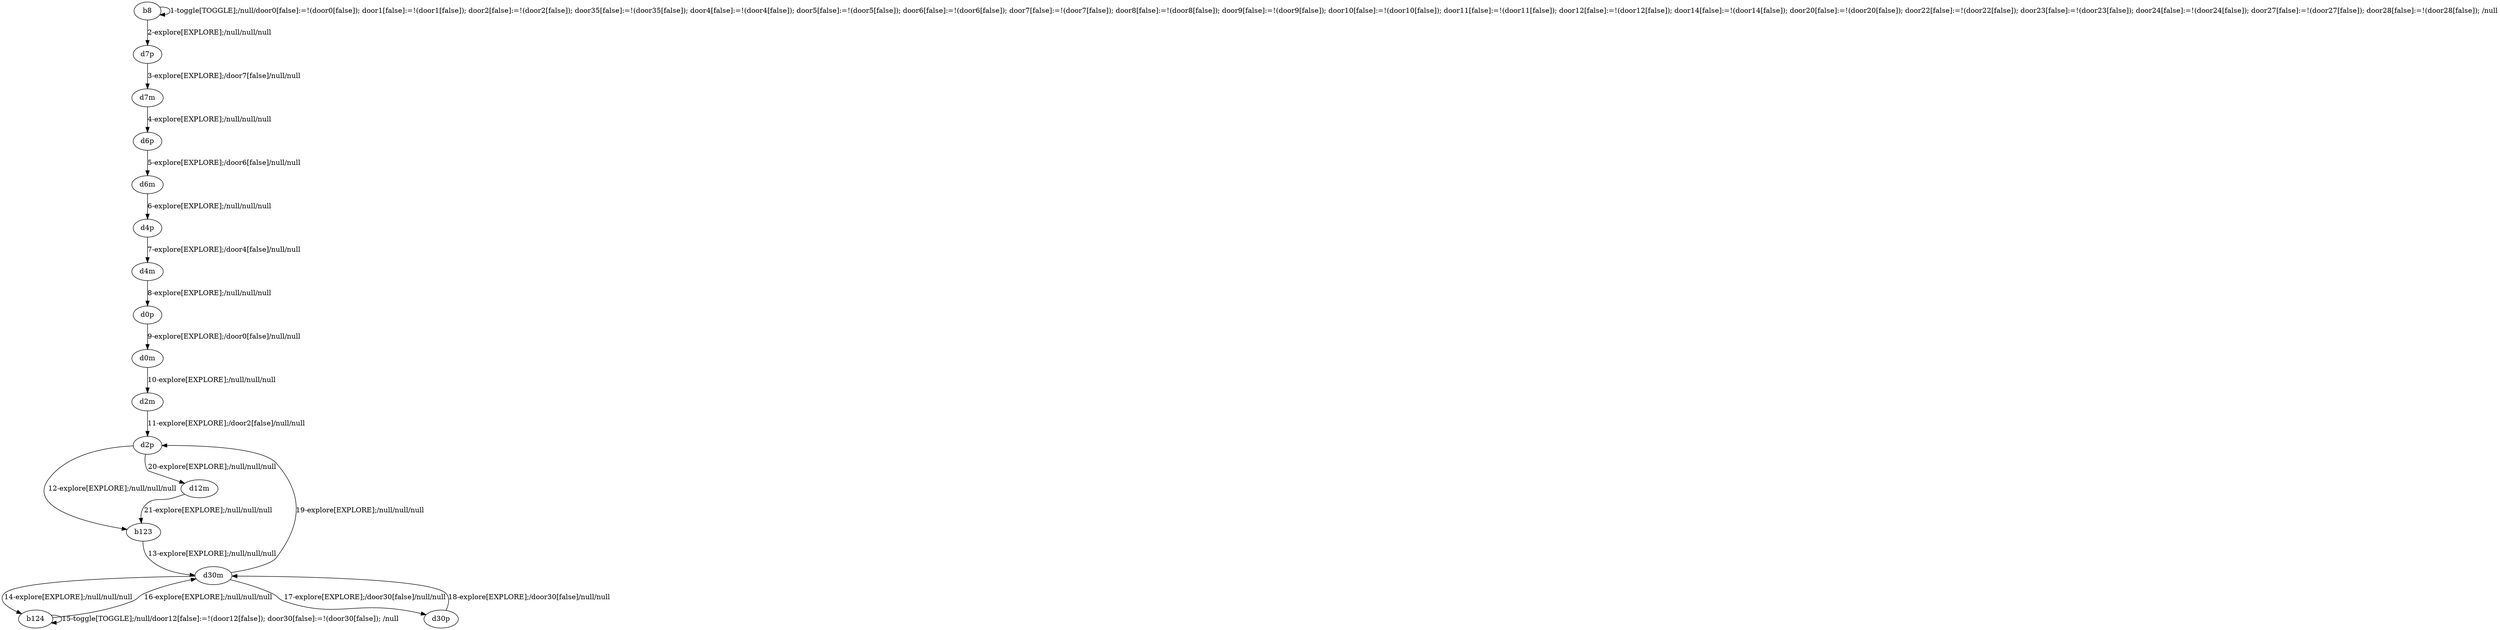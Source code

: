 # Total number of goals covered by this test: 1
# d12m --> b123

digraph g {
"b8" -> "b8" [label = "1-toggle[TOGGLE];/null/door0[false]:=!(door0[false]); door1[false]:=!(door1[false]); door2[false]:=!(door2[false]); door35[false]:=!(door35[false]); door4[false]:=!(door4[false]); door5[false]:=!(door5[false]); door6[false]:=!(door6[false]); door7[false]:=!(door7[false]); door8[false]:=!(door8[false]); door9[false]:=!(door9[false]); door10[false]:=!(door10[false]); door11[false]:=!(door11[false]); door12[false]:=!(door12[false]); door14[false]:=!(door14[false]); door20[false]:=!(door20[false]); door22[false]:=!(door22[false]); door23[false]:=!(door23[false]); door24[false]:=!(door24[false]); door27[false]:=!(door27[false]); door28[false]:=!(door28[false]); /null"];
"b8" -> "d7p" [label = "2-explore[EXPLORE];/null/null/null"];
"d7p" -> "d7m" [label = "3-explore[EXPLORE];/door7[false]/null/null"];
"d7m" -> "d6p" [label = "4-explore[EXPLORE];/null/null/null"];
"d6p" -> "d6m" [label = "5-explore[EXPLORE];/door6[false]/null/null"];
"d6m" -> "d4p" [label = "6-explore[EXPLORE];/null/null/null"];
"d4p" -> "d4m" [label = "7-explore[EXPLORE];/door4[false]/null/null"];
"d4m" -> "d0p" [label = "8-explore[EXPLORE];/null/null/null"];
"d0p" -> "d0m" [label = "9-explore[EXPLORE];/door0[false]/null/null"];
"d0m" -> "d2m" [label = "10-explore[EXPLORE];/null/null/null"];
"d2m" -> "d2p" [label = "11-explore[EXPLORE];/door2[false]/null/null"];
"d2p" -> "b123" [label = "12-explore[EXPLORE];/null/null/null"];
"b123" -> "d30m" [label = "13-explore[EXPLORE];/null/null/null"];
"d30m" -> "b124" [label = "14-explore[EXPLORE];/null/null/null"];
"b124" -> "b124" [label = "15-toggle[TOGGLE];/null/door12[false]:=!(door12[false]); door30[false]:=!(door30[false]); /null"];
"b124" -> "d30m" [label = "16-explore[EXPLORE];/null/null/null"];
"d30m" -> "d30p" [label = "17-explore[EXPLORE];/door30[false]/null/null"];
"d30p" -> "d30m" [label = "18-explore[EXPLORE];/door30[false]/null/null"];
"d30m" -> "d2p" [label = "19-explore[EXPLORE];/null/null/null"];
"d2p" -> "d12m" [label = "20-explore[EXPLORE];/null/null/null"];
"d12m" -> "b123" [label = "21-explore[EXPLORE];/null/null/null"];
}